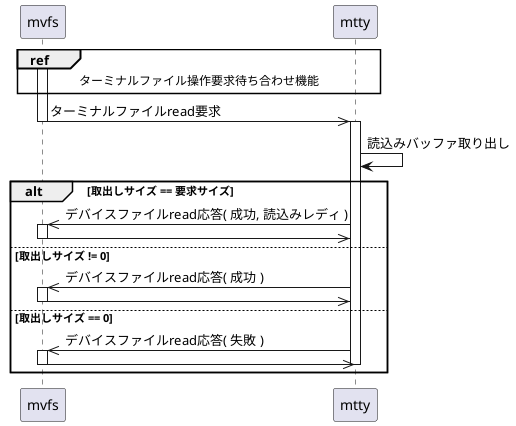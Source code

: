 @startuml

participant mvfs
participant mtty

activate mvfs
ref over mvfs, mtty: ターミナルファイル操作要求待ち合わせ機能

mvfs ->> mtty: ターミナルファイルread要求
deactivate mvfs
activate mtty

mtty -> mtty: 読込みバッファ取り出し

alt 取出しサイズ == 要求サイズ
    mvfs <<- mtty: デバイスファイルread応答( 成功, 読込みレディ )
    activate mvfs
    mvfs ->> mtty
    deactivate mvfs
else 取出しサイズ != 0
    mvfs <<- mtty: デバイスファイルread応答( 成功 )
    activate mvfs
    mvfs ->> mtty
    deactivate mvfs
else 取出しサイズ == 0
    mvfs <<- mtty: デバイスファイルread応答( 失敗 )
    activate mvfs
    mvfs ->> mtty
    deactivate mvfs
    deactivate mtty
end alt

@enduml
